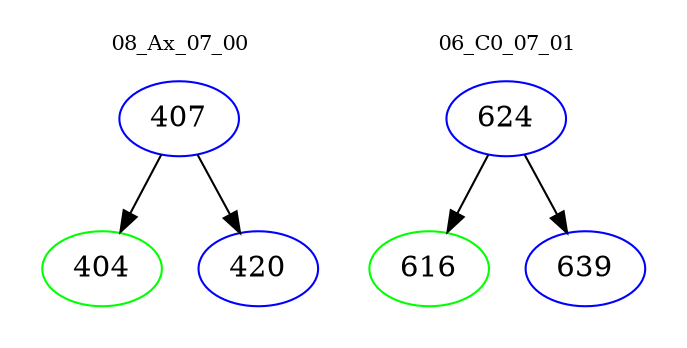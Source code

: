 digraph{
subgraph cluster_0 {
color = white
label = "08_Ax_07_00";
fontsize=10;
T0_407 [label="407", color="blue"]
T0_407 -> T0_404 [color="black"]
T0_404 [label="404", color="green"]
T0_407 -> T0_420 [color="black"]
T0_420 [label="420", color="blue"]
}
subgraph cluster_1 {
color = white
label = "06_C0_07_01";
fontsize=10;
T1_624 [label="624", color="blue"]
T1_624 -> T1_616 [color="black"]
T1_616 [label="616", color="green"]
T1_624 -> T1_639 [color="black"]
T1_639 [label="639", color="blue"]
}
}
